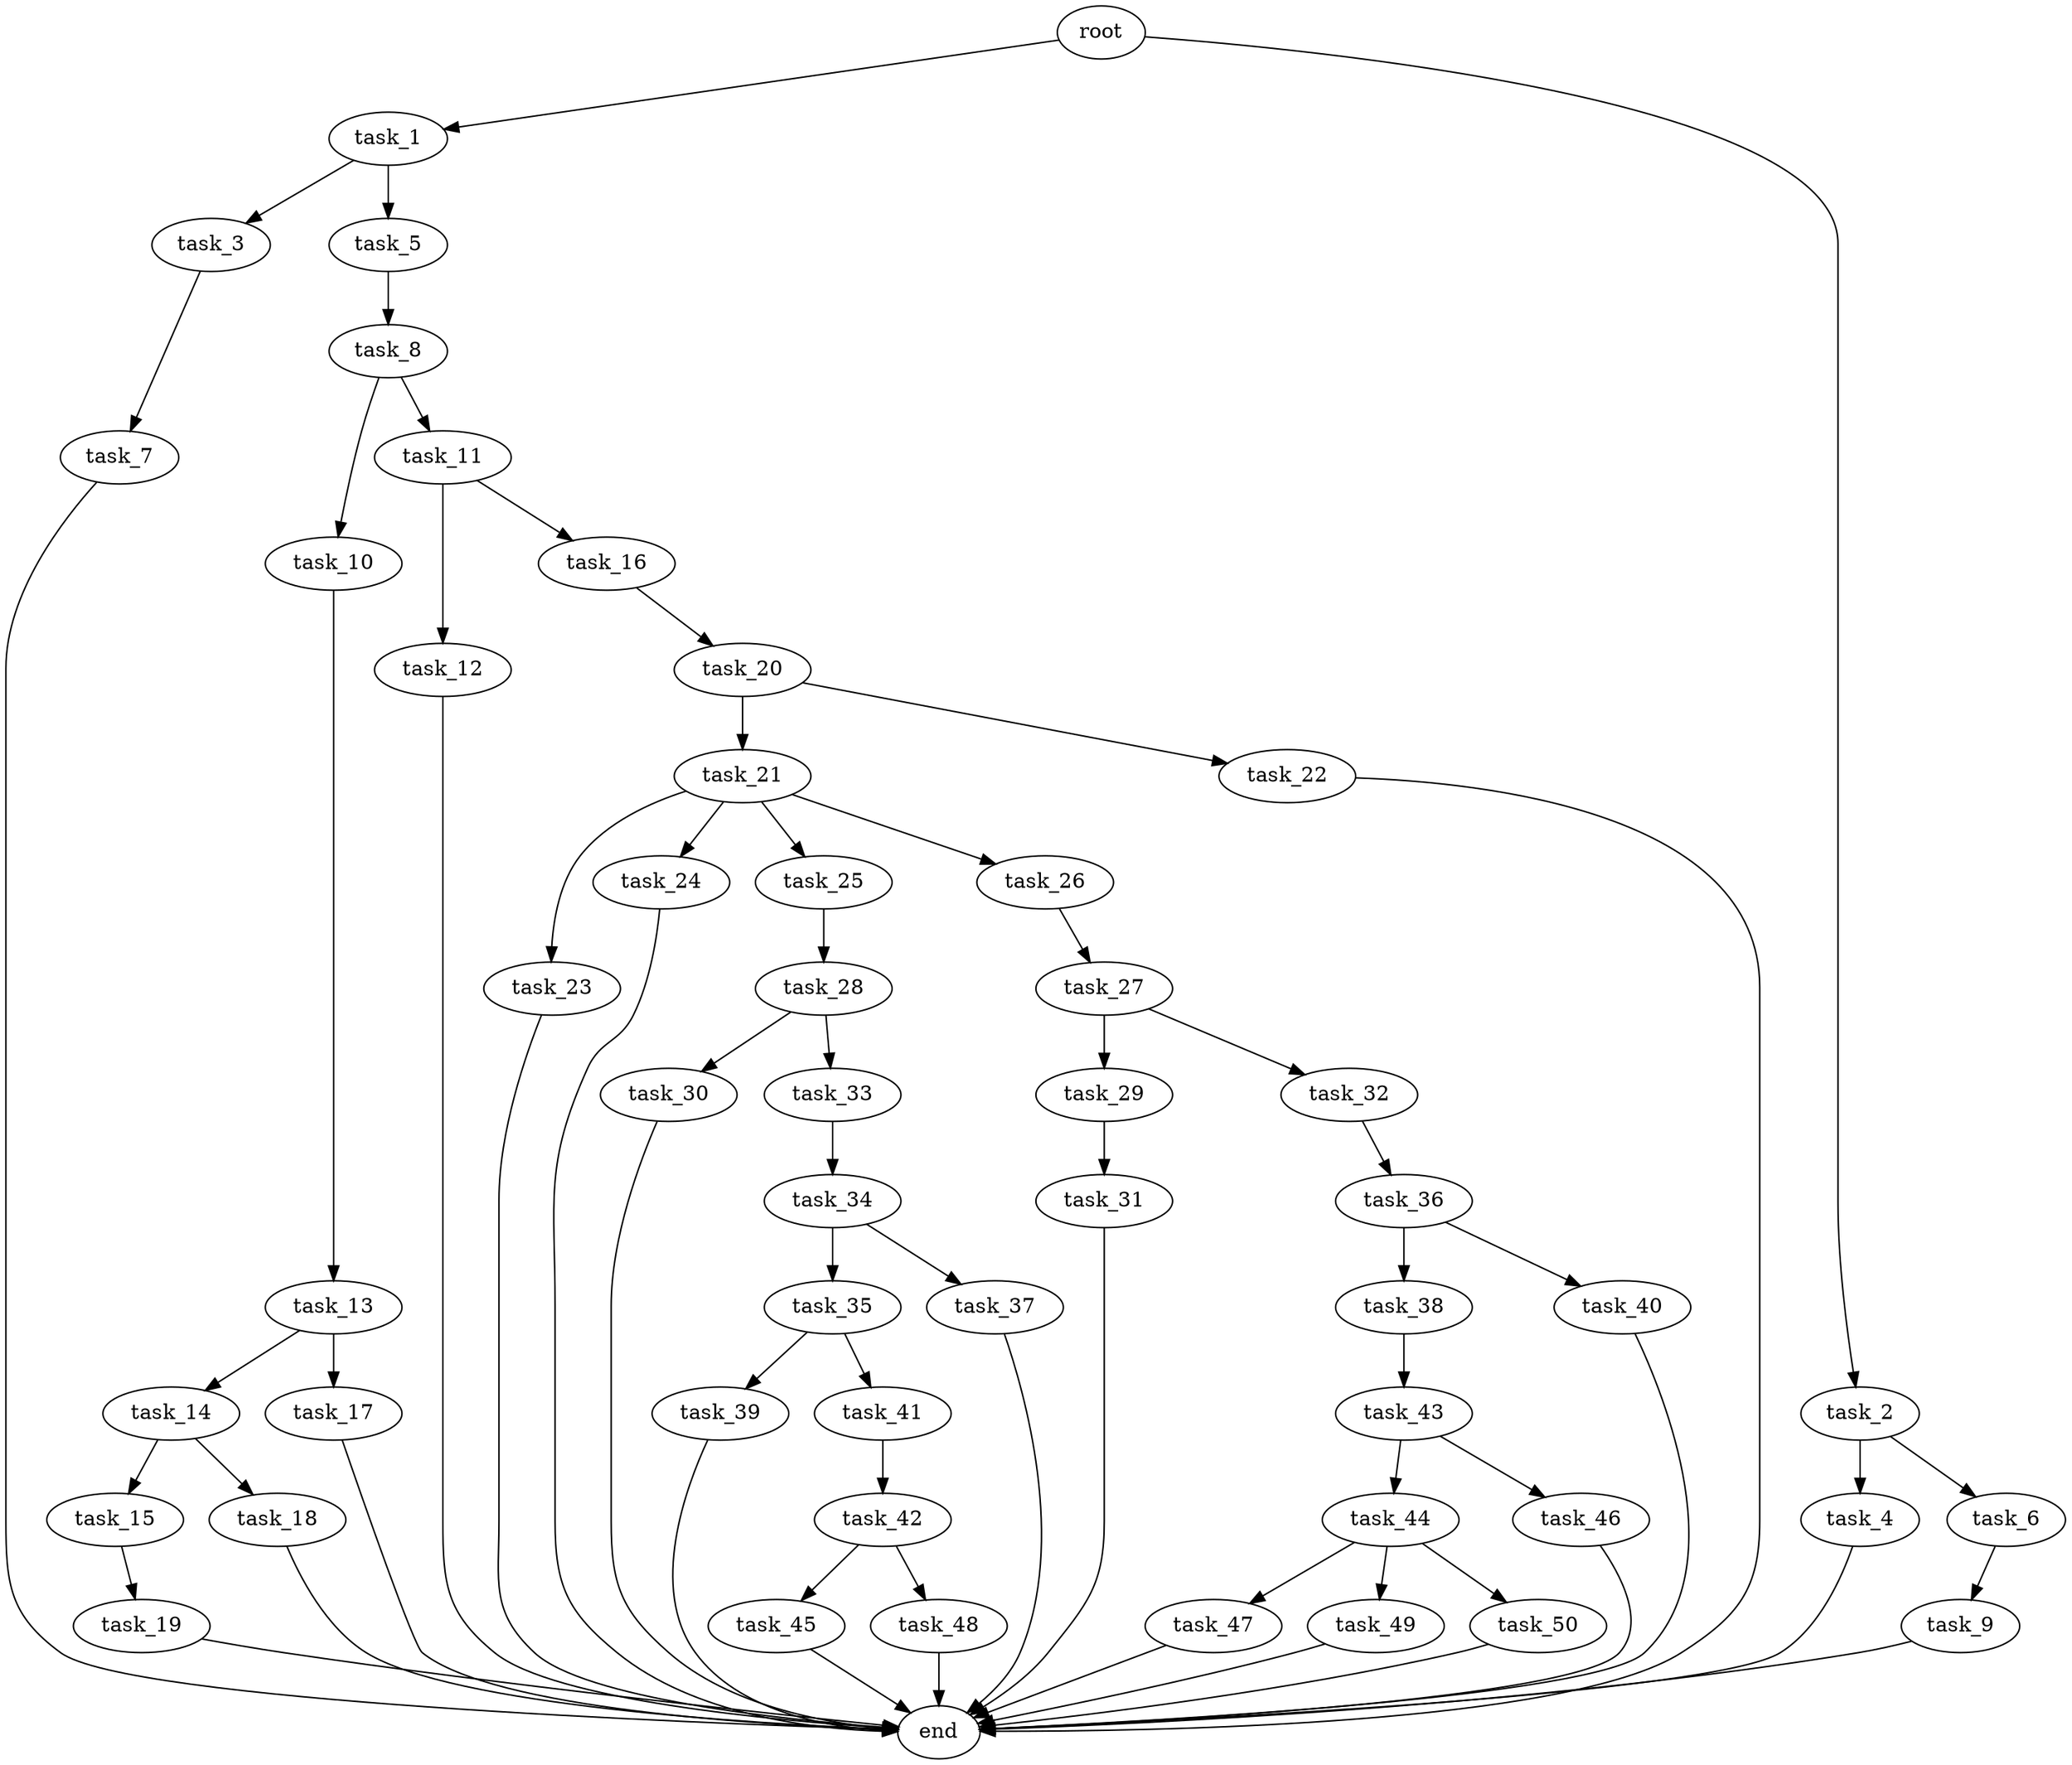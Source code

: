 digraph G {
  root [size="0.000000e+00"];
  task_1 [size="4.912231e+08"];
  task_2 [size="9.331335e+09"];
  task_3 [size="3.922212e+10"];
  task_4 [size="5.409165e+10"];
  task_5 [size="2.319359e+10"];
  task_6 [size="6.346290e+10"];
  task_7 [size="5.553251e+10"];
  task_8 [size="3.208281e+10"];
  task_9 [size="2.391439e+10"];
  task_10 [size="3.852463e+10"];
  task_11 [size="2.589417e+10"];
  task_12 [size="7.560786e+10"];
  task_13 [size="4.536002e+10"];
  task_14 [size="8.327451e+10"];
  task_15 [size="4.575593e+10"];
  task_16 [size="8.656828e+10"];
  task_17 [size="4.356396e+10"];
  task_18 [size="6.073495e+09"];
  task_19 [size="3.878349e+10"];
  task_20 [size="2.245182e+10"];
  task_21 [size="3.246649e+10"];
  task_22 [size="9.541734e+10"];
  task_23 [size="8.428073e+10"];
  task_24 [size="9.312267e+10"];
  task_25 [size="7.990582e+10"];
  task_26 [size="4.551010e+10"];
  task_27 [size="6.350589e+10"];
  task_28 [size="8.420509e+10"];
  task_29 [size="8.427743e+10"];
  task_30 [size="6.390888e+10"];
  task_31 [size="4.724719e+10"];
  task_32 [size="2.364106e+10"];
  task_33 [size="2.277238e+10"];
  task_34 [size="1.771294e+10"];
  task_35 [size="5.801861e+10"];
  task_36 [size="4.202569e+10"];
  task_37 [size="8.287343e+10"];
  task_38 [size="7.253219e+10"];
  task_39 [size="3.333977e+10"];
  task_40 [size="7.549546e+10"];
  task_41 [size="4.999226e+10"];
  task_42 [size="9.800262e+10"];
  task_43 [size="9.945454e+10"];
  task_44 [size="3.403518e+10"];
  task_45 [size="7.795037e+10"];
  task_46 [size="3.022645e+10"];
  task_47 [size="2.809781e+10"];
  task_48 [size="5.333760e+10"];
  task_49 [size="4.328487e+09"];
  task_50 [size="3.035402e+10"];
  end [size="0.000000e+00"];

  root -> task_1 [size="1.000000e-12"];
  root -> task_2 [size="1.000000e-12"];
  task_1 -> task_3 [size="3.922212e+08"];
  task_1 -> task_5 [size="2.319359e+08"];
  task_2 -> task_4 [size="5.409165e+08"];
  task_2 -> task_6 [size="6.346290e+08"];
  task_3 -> task_7 [size="5.553251e+08"];
  task_4 -> end [size="1.000000e-12"];
  task_5 -> task_8 [size="3.208281e+08"];
  task_6 -> task_9 [size="2.391439e+08"];
  task_7 -> end [size="1.000000e-12"];
  task_8 -> task_10 [size="3.852463e+08"];
  task_8 -> task_11 [size="2.589417e+08"];
  task_9 -> end [size="1.000000e-12"];
  task_10 -> task_13 [size="4.536002e+08"];
  task_11 -> task_12 [size="7.560786e+08"];
  task_11 -> task_16 [size="8.656828e+08"];
  task_12 -> end [size="1.000000e-12"];
  task_13 -> task_14 [size="8.327451e+08"];
  task_13 -> task_17 [size="4.356396e+08"];
  task_14 -> task_15 [size="4.575593e+08"];
  task_14 -> task_18 [size="6.073495e+07"];
  task_15 -> task_19 [size="3.878349e+08"];
  task_16 -> task_20 [size="2.245182e+08"];
  task_17 -> end [size="1.000000e-12"];
  task_18 -> end [size="1.000000e-12"];
  task_19 -> end [size="1.000000e-12"];
  task_20 -> task_21 [size="3.246649e+08"];
  task_20 -> task_22 [size="9.541734e+08"];
  task_21 -> task_23 [size="8.428073e+08"];
  task_21 -> task_24 [size="9.312267e+08"];
  task_21 -> task_25 [size="7.990582e+08"];
  task_21 -> task_26 [size="4.551010e+08"];
  task_22 -> end [size="1.000000e-12"];
  task_23 -> end [size="1.000000e-12"];
  task_24 -> end [size="1.000000e-12"];
  task_25 -> task_28 [size="8.420509e+08"];
  task_26 -> task_27 [size="6.350589e+08"];
  task_27 -> task_29 [size="8.427743e+08"];
  task_27 -> task_32 [size="2.364106e+08"];
  task_28 -> task_30 [size="6.390888e+08"];
  task_28 -> task_33 [size="2.277238e+08"];
  task_29 -> task_31 [size="4.724719e+08"];
  task_30 -> end [size="1.000000e-12"];
  task_31 -> end [size="1.000000e-12"];
  task_32 -> task_36 [size="4.202569e+08"];
  task_33 -> task_34 [size="1.771294e+08"];
  task_34 -> task_35 [size="5.801861e+08"];
  task_34 -> task_37 [size="8.287343e+08"];
  task_35 -> task_39 [size="3.333977e+08"];
  task_35 -> task_41 [size="4.999226e+08"];
  task_36 -> task_38 [size="7.253219e+08"];
  task_36 -> task_40 [size="7.549546e+08"];
  task_37 -> end [size="1.000000e-12"];
  task_38 -> task_43 [size="9.945454e+08"];
  task_39 -> end [size="1.000000e-12"];
  task_40 -> end [size="1.000000e-12"];
  task_41 -> task_42 [size="9.800262e+08"];
  task_42 -> task_45 [size="7.795037e+08"];
  task_42 -> task_48 [size="5.333760e+08"];
  task_43 -> task_44 [size="3.403518e+08"];
  task_43 -> task_46 [size="3.022645e+08"];
  task_44 -> task_47 [size="2.809781e+08"];
  task_44 -> task_49 [size="4.328487e+07"];
  task_44 -> task_50 [size="3.035402e+08"];
  task_45 -> end [size="1.000000e-12"];
  task_46 -> end [size="1.000000e-12"];
  task_47 -> end [size="1.000000e-12"];
  task_48 -> end [size="1.000000e-12"];
  task_49 -> end [size="1.000000e-12"];
  task_50 -> end [size="1.000000e-12"];
}
